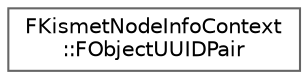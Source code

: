 digraph "Graphical Class Hierarchy"
{
 // INTERACTIVE_SVG=YES
 // LATEX_PDF_SIZE
  bgcolor="transparent";
  edge [fontname=Helvetica,fontsize=10,labelfontname=Helvetica,labelfontsize=10];
  node [fontname=Helvetica,fontsize=10,shape=box,height=0.2,width=0.4];
  rankdir="LR";
  Node0 [id="Node000000",label="FKismetNodeInfoContext\l::FObjectUUIDPair",height=0.2,width=0.4,color="grey40", fillcolor="white", style="filled",URL="$d8/df6/structFKismetNodeInfoContext_1_1FObjectUUIDPair.html",tooltip=" "];
}
